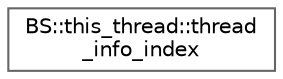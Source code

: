 digraph "Graphical Class Hierarchy"
{
 // LATEX_PDF_SIZE
  bgcolor="transparent";
  edge [fontname=Helvetica,fontsize=10,labelfontname=Helvetica,labelfontsize=10];
  node [fontname=Helvetica,fontsize=10,shape=box,height=0.2,width=0.4];
  rankdir="LR";
  Node0 [id="Node000000",label="BS::this_thread::thread\l_info_index",height=0.2,width=0.4,color="grey40", fillcolor="white", style="filled",URL="$classBS_1_1this__thread_1_1thread__info__index.html",tooltip="A helper class to store information about the index of the current thread."];
}
